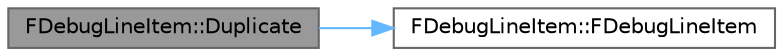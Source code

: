 digraph "FDebugLineItem::Duplicate"
{
 // INTERACTIVE_SVG=YES
 // LATEX_PDF_SIZE
  bgcolor="transparent";
  edge [fontname=Helvetica,fontsize=10,labelfontname=Helvetica,labelfontsize=10];
  node [fontname=Helvetica,fontsize=10,shape=box,height=0.2,width=0.4];
  rankdir="LR";
  Node1 [id="Node000001",label="FDebugLineItem::Duplicate",height=0.2,width=0.4,color="gray40", fillcolor="grey60", style="filled", fontcolor="black",tooltip=" "];
  Node1 -> Node2 [id="edge1_Node000001_Node000002",color="steelblue1",style="solid",tooltip=" "];
  Node2 [id="Node000002",label="FDebugLineItem::FDebugLineItem",height=0.2,width=0.4,color="grey40", fillcolor="white", style="filled",URL="$d9/d1a/classFDebugLineItem.html#a60757cd77234747e3cd16b239e15cc52",tooltip=" "];
}
